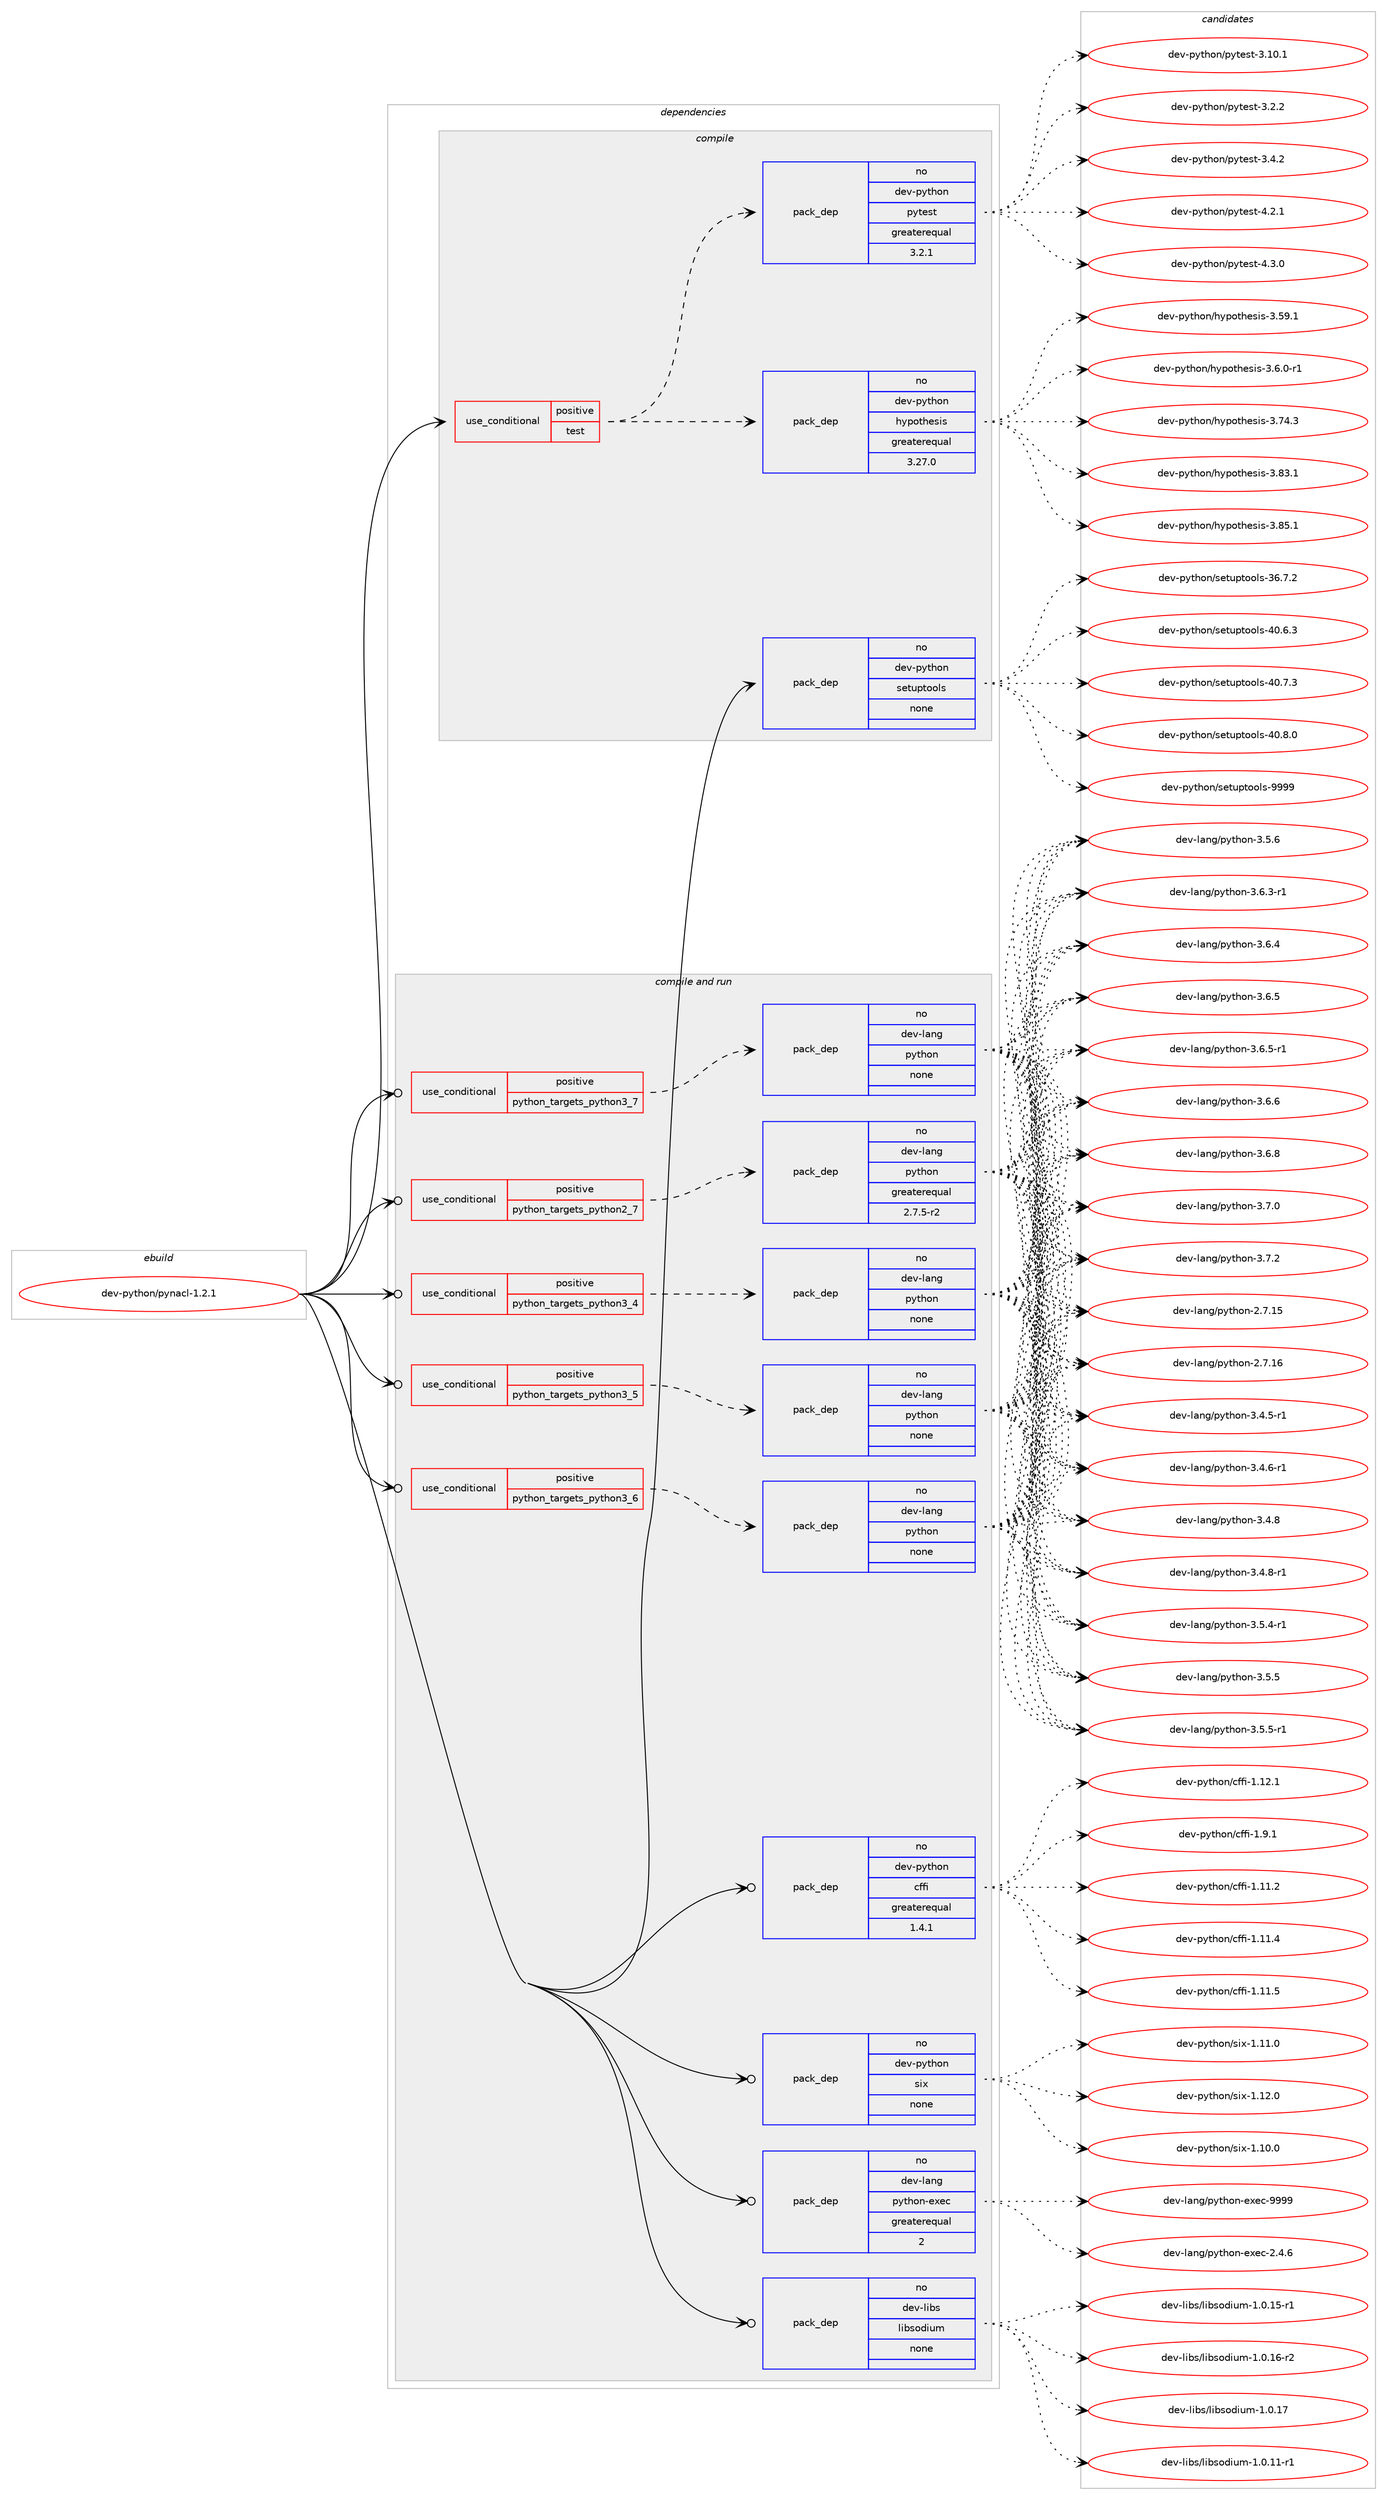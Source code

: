 digraph prolog {

# *************
# Graph options
# *************

newrank=true;
concentrate=true;
compound=true;
graph [rankdir=LR,fontname=Helvetica,fontsize=10,ranksep=1.5];#, ranksep=2.5, nodesep=0.2];
edge  [arrowhead=vee];
node  [fontname=Helvetica,fontsize=10];

# **********
# The ebuild
# **********

subgraph cluster_leftcol {
color=gray;
rank=same;
label=<<i>ebuild</i>>;
id [label="dev-python/pynacl-1.2.1", color=red, width=4, href="../dev-python/pynacl-1.2.1.svg"];
}

# ****************
# The dependencies
# ****************

subgraph cluster_midcol {
color=gray;
label=<<i>dependencies</i>>;
subgraph cluster_compile {
fillcolor="#eeeeee";
style=filled;
label=<<i>compile</i>>;
subgraph cond381289 {
dependency1430710 [label=<<TABLE BORDER="0" CELLBORDER="1" CELLSPACING="0" CELLPADDING="4"><TR><TD ROWSPAN="3" CELLPADDING="10">use_conditional</TD></TR><TR><TD>positive</TD></TR><TR><TD>test</TD></TR></TABLE>>, shape=none, color=red];
subgraph pack1026099 {
dependency1430711 [label=<<TABLE BORDER="0" CELLBORDER="1" CELLSPACING="0" CELLPADDING="4" WIDTH="220"><TR><TD ROWSPAN="6" CELLPADDING="30">pack_dep</TD></TR><TR><TD WIDTH="110">no</TD></TR><TR><TD>dev-python</TD></TR><TR><TD>hypothesis</TD></TR><TR><TD>greaterequal</TD></TR><TR><TD>3.27.0</TD></TR></TABLE>>, shape=none, color=blue];
}
dependency1430710:e -> dependency1430711:w [weight=20,style="dashed",arrowhead="vee"];
subgraph pack1026100 {
dependency1430712 [label=<<TABLE BORDER="0" CELLBORDER="1" CELLSPACING="0" CELLPADDING="4" WIDTH="220"><TR><TD ROWSPAN="6" CELLPADDING="30">pack_dep</TD></TR><TR><TD WIDTH="110">no</TD></TR><TR><TD>dev-python</TD></TR><TR><TD>pytest</TD></TR><TR><TD>greaterequal</TD></TR><TR><TD>3.2.1</TD></TR></TABLE>>, shape=none, color=blue];
}
dependency1430710:e -> dependency1430712:w [weight=20,style="dashed",arrowhead="vee"];
}
id:e -> dependency1430710:w [weight=20,style="solid",arrowhead="vee"];
subgraph pack1026101 {
dependency1430713 [label=<<TABLE BORDER="0" CELLBORDER="1" CELLSPACING="0" CELLPADDING="4" WIDTH="220"><TR><TD ROWSPAN="6" CELLPADDING="30">pack_dep</TD></TR><TR><TD WIDTH="110">no</TD></TR><TR><TD>dev-python</TD></TR><TR><TD>setuptools</TD></TR><TR><TD>none</TD></TR><TR><TD></TD></TR></TABLE>>, shape=none, color=blue];
}
id:e -> dependency1430713:w [weight=20,style="solid",arrowhead="vee"];
}
subgraph cluster_compileandrun {
fillcolor="#eeeeee";
style=filled;
label=<<i>compile and run</i>>;
subgraph cond381290 {
dependency1430714 [label=<<TABLE BORDER="0" CELLBORDER="1" CELLSPACING="0" CELLPADDING="4"><TR><TD ROWSPAN="3" CELLPADDING="10">use_conditional</TD></TR><TR><TD>positive</TD></TR><TR><TD>python_targets_python2_7</TD></TR></TABLE>>, shape=none, color=red];
subgraph pack1026102 {
dependency1430715 [label=<<TABLE BORDER="0" CELLBORDER="1" CELLSPACING="0" CELLPADDING="4" WIDTH="220"><TR><TD ROWSPAN="6" CELLPADDING="30">pack_dep</TD></TR><TR><TD WIDTH="110">no</TD></TR><TR><TD>dev-lang</TD></TR><TR><TD>python</TD></TR><TR><TD>greaterequal</TD></TR><TR><TD>2.7.5-r2</TD></TR></TABLE>>, shape=none, color=blue];
}
dependency1430714:e -> dependency1430715:w [weight=20,style="dashed",arrowhead="vee"];
}
id:e -> dependency1430714:w [weight=20,style="solid",arrowhead="odotvee"];
subgraph cond381291 {
dependency1430716 [label=<<TABLE BORDER="0" CELLBORDER="1" CELLSPACING="0" CELLPADDING="4"><TR><TD ROWSPAN="3" CELLPADDING="10">use_conditional</TD></TR><TR><TD>positive</TD></TR><TR><TD>python_targets_python3_4</TD></TR></TABLE>>, shape=none, color=red];
subgraph pack1026103 {
dependency1430717 [label=<<TABLE BORDER="0" CELLBORDER="1" CELLSPACING="0" CELLPADDING="4" WIDTH="220"><TR><TD ROWSPAN="6" CELLPADDING="30">pack_dep</TD></TR><TR><TD WIDTH="110">no</TD></TR><TR><TD>dev-lang</TD></TR><TR><TD>python</TD></TR><TR><TD>none</TD></TR><TR><TD></TD></TR></TABLE>>, shape=none, color=blue];
}
dependency1430716:e -> dependency1430717:w [weight=20,style="dashed",arrowhead="vee"];
}
id:e -> dependency1430716:w [weight=20,style="solid",arrowhead="odotvee"];
subgraph cond381292 {
dependency1430718 [label=<<TABLE BORDER="0" CELLBORDER="1" CELLSPACING="0" CELLPADDING="4"><TR><TD ROWSPAN="3" CELLPADDING="10">use_conditional</TD></TR><TR><TD>positive</TD></TR><TR><TD>python_targets_python3_5</TD></TR></TABLE>>, shape=none, color=red];
subgraph pack1026104 {
dependency1430719 [label=<<TABLE BORDER="0" CELLBORDER="1" CELLSPACING="0" CELLPADDING="4" WIDTH="220"><TR><TD ROWSPAN="6" CELLPADDING="30">pack_dep</TD></TR><TR><TD WIDTH="110">no</TD></TR><TR><TD>dev-lang</TD></TR><TR><TD>python</TD></TR><TR><TD>none</TD></TR><TR><TD></TD></TR></TABLE>>, shape=none, color=blue];
}
dependency1430718:e -> dependency1430719:w [weight=20,style="dashed",arrowhead="vee"];
}
id:e -> dependency1430718:w [weight=20,style="solid",arrowhead="odotvee"];
subgraph cond381293 {
dependency1430720 [label=<<TABLE BORDER="0" CELLBORDER="1" CELLSPACING="0" CELLPADDING="4"><TR><TD ROWSPAN="3" CELLPADDING="10">use_conditional</TD></TR><TR><TD>positive</TD></TR><TR><TD>python_targets_python3_6</TD></TR></TABLE>>, shape=none, color=red];
subgraph pack1026105 {
dependency1430721 [label=<<TABLE BORDER="0" CELLBORDER="1" CELLSPACING="0" CELLPADDING="4" WIDTH="220"><TR><TD ROWSPAN="6" CELLPADDING="30">pack_dep</TD></TR><TR><TD WIDTH="110">no</TD></TR><TR><TD>dev-lang</TD></TR><TR><TD>python</TD></TR><TR><TD>none</TD></TR><TR><TD></TD></TR></TABLE>>, shape=none, color=blue];
}
dependency1430720:e -> dependency1430721:w [weight=20,style="dashed",arrowhead="vee"];
}
id:e -> dependency1430720:w [weight=20,style="solid",arrowhead="odotvee"];
subgraph cond381294 {
dependency1430722 [label=<<TABLE BORDER="0" CELLBORDER="1" CELLSPACING="0" CELLPADDING="4"><TR><TD ROWSPAN="3" CELLPADDING="10">use_conditional</TD></TR><TR><TD>positive</TD></TR><TR><TD>python_targets_python3_7</TD></TR></TABLE>>, shape=none, color=red];
subgraph pack1026106 {
dependency1430723 [label=<<TABLE BORDER="0" CELLBORDER="1" CELLSPACING="0" CELLPADDING="4" WIDTH="220"><TR><TD ROWSPAN="6" CELLPADDING="30">pack_dep</TD></TR><TR><TD WIDTH="110">no</TD></TR><TR><TD>dev-lang</TD></TR><TR><TD>python</TD></TR><TR><TD>none</TD></TR><TR><TD></TD></TR></TABLE>>, shape=none, color=blue];
}
dependency1430722:e -> dependency1430723:w [weight=20,style="dashed",arrowhead="vee"];
}
id:e -> dependency1430722:w [weight=20,style="solid",arrowhead="odotvee"];
subgraph pack1026107 {
dependency1430724 [label=<<TABLE BORDER="0" CELLBORDER="1" CELLSPACING="0" CELLPADDING="4" WIDTH="220"><TR><TD ROWSPAN="6" CELLPADDING="30">pack_dep</TD></TR><TR><TD WIDTH="110">no</TD></TR><TR><TD>dev-lang</TD></TR><TR><TD>python-exec</TD></TR><TR><TD>greaterequal</TD></TR><TR><TD>2</TD></TR></TABLE>>, shape=none, color=blue];
}
id:e -> dependency1430724:w [weight=20,style="solid",arrowhead="odotvee"];
subgraph pack1026108 {
dependency1430725 [label=<<TABLE BORDER="0" CELLBORDER="1" CELLSPACING="0" CELLPADDING="4" WIDTH="220"><TR><TD ROWSPAN="6" CELLPADDING="30">pack_dep</TD></TR><TR><TD WIDTH="110">no</TD></TR><TR><TD>dev-libs</TD></TR><TR><TD>libsodium</TD></TR><TR><TD>none</TD></TR><TR><TD></TD></TR></TABLE>>, shape=none, color=blue];
}
id:e -> dependency1430725:w [weight=20,style="solid",arrowhead="odotvee"];
subgraph pack1026109 {
dependency1430726 [label=<<TABLE BORDER="0" CELLBORDER="1" CELLSPACING="0" CELLPADDING="4" WIDTH="220"><TR><TD ROWSPAN="6" CELLPADDING="30">pack_dep</TD></TR><TR><TD WIDTH="110">no</TD></TR><TR><TD>dev-python</TD></TR><TR><TD>cffi</TD></TR><TR><TD>greaterequal</TD></TR><TR><TD>1.4.1</TD></TR></TABLE>>, shape=none, color=blue];
}
id:e -> dependency1430726:w [weight=20,style="solid",arrowhead="odotvee"];
subgraph pack1026110 {
dependency1430727 [label=<<TABLE BORDER="0" CELLBORDER="1" CELLSPACING="0" CELLPADDING="4" WIDTH="220"><TR><TD ROWSPAN="6" CELLPADDING="30">pack_dep</TD></TR><TR><TD WIDTH="110">no</TD></TR><TR><TD>dev-python</TD></TR><TR><TD>six</TD></TR><TR><TD>none</TD></TR><TR><TD></TD></TR></TABLE>>, shape=none, color=blue];
}
id:e -> dependency1430727:w [weight=20,style="solid",arrowhead="odotvee"];
}
subgraph cluster_run {
fillcolor="#eeeeee";
style=filled;
label=<<i>run</i>>;
}
}

# **************
# The candidates
# **************

subgraph cluster_choices {
rank=same;
color=gray;
label=<<i>candidates</i>>;

subgraph choice1026099 {
color=black;
nodesep=1;
choice100101118451121211161041111104710412111211111610410111510511545514653574649 [label="dev-python/hypothesis-3.59.1", color=red, width=4,href="../dev-python/hypothesis-3.59.1.svg"];
choice10010111845112121116104111110471041211121111161041011151051154551465446484511449 [label="dev-python/hypothesis-3.6.0-r1", color=red, width=4,href="../dev-python/hypothesis-3.6.0-r1.svg"];
choice100101118451121211161041111104710412111211111610410111510511545514655524651 [label="dev-python/hypothesis-3.74.3", color=red, width=4,href="../dev-python/hypothesis-3.74.3.svg"];
choice100101118451121211161041111104710412111211111610410111510511545514656514649 [label="dev-python/hypothesis-3.83.1", color=red, width=4,href="../dev-python/hypothesis-3.83.1.svg"];
choice100101118451121211161041111104710412111211111610410111510511545514656534649 [label="dev-python/hypothesis-3.85.1", color=red, width=4,href="../dev-python/hypothesis-3.85.1.svg"];
dependency1430711:e -> choice100101118451121211161041111104710412111211111610410111510511545514653574649:w [style=dotted,weight="100"];
dependency1430711:e -> choice10010111845112121116104111110471041211121111161041011151051154551465446484511449:w [style=dotted,weight="100"];
dependency1430711:e -> choice100101118451121211161041111104710412111211111610410111510511545514655524651:w [style=dotted,weight="100"];
dependency1430711:e -> choice100101118451121211161041111104710412111211111610410111510511545514656514649:w [style=dotted,weight="100"];
dependency1430711:e -> choice100101118451121211161041111104710412111211111610410111510511545514656534649:w [style=dotted,weight="100"];
}
subgraph choice1026100 {
color=black;
nodesep=1;
choice100101118451121211161041111104711212111610111511645514649484649 [label="dev-python/pytest-3.10.1", color=red, width=4,href="../dev-python/pytest-3.10.1.svg"];
choice1001011184511212111610411111047112121116101115116455146504650 [label="dev-python/pytest-3.2.2", color=red, width=4,href="../dev-python/pytest-3.2.2.svg"];
choice1001011184511212111610411111047112121116101115116455146524650 [label="dev-python/pytest-3.4.2", color=red, width=4,href="../dev-python/pytest-3.4.2.svg"];
choice1001011184511212111610411111047112121116101115116455246504649 [label="dev-python/pytest-4.2.1", color=red, width=4,href="../dev-python/pytest-4.2.1.svg"];
choice1001011184511212111610411111047112121116101115116455246514648 [label="dev-python/pytest-4.3.0", color=red, width=4,href="../dev-python/pytest-4.3.0.svg"];
dependency1430712:e -> choice100101118451121211161041111104711212111610111511645514649484649:w [style=dotted,weight="100"];
dependency1430712:e -> choice1001011184511212111610411111047112121116101115116455146504650:w [style=dotted,weight="100"];
dependency1430712:e -> choice1001011184511212111610411111047112121116101115116455146524650:w [style=dotted,weight="100"];
dependency1430712:e -> choice1001011184511212111610411111047112121116101115116455246504649:w [style=dotted,weight="100"];
dependency1430712:e -> choice1001011184511212111610411111047112121116101115116455246514648:w [style=dotted,weight="100"];
}
subgraph choice1026101 {
color=black;
nodesep=1;
choice100101118451121211161041111104711510111611711211611111110811545515446554650 [label="dev-python/setuptools-36.7.2", color=red, width=4,href="../dev-python/setuptools-36.7.2.svg"];
choice100101118451121211161041111104711510111611711211611111110811545524846544651 [label="dev-python/setuptools-40.6.3", color=red, width=4,href="../dev-python/setuptools-40.6.3.svg"];
choice100101118451121211161041111104711510111611711211611111110811545524846554651 [label="dev-python/setuptools-40.7.3", color=red, width=4,href="../dev-python/setuptools-40.7.3.svg"];
choice100101118451121211161041111104711510111611711211611111110811545524846564648 [label="dev-python/setuptools-40.8.0", color=red, width=4,href="../dev-python/setuptools-40.8.0.svg"];
choice10010111845112121116104111110471151011161171121161111111081154557575757 [label="dev-python/setuptools-9999", color=red, width=4,href="../dev-python/setuptools-9999.svg"];
dependency1430713:e -> choice100101118451121211161041111104711510111611711211611111110811545515446554650:w [style=dotted,weight="100"];
dependency1430713:e -> choice100101118451121211161041111104711510111611711211611111110811545524846544651:w [style=dotted,weight="100"];
dependency1430713:e -> choice100101118451121211161041111104711510111611711211611111110811545524846554651:w [style=dotted,weight="100"];
dependency1430713:e -> choice100101118451121211161041111104711510111611711211611111110811545524846564648:w [style=dotted,weight="100"];
dependency1430713:e -> choice10010111845112121116104111110471151011161171121161111111081154557575757:w [style=dotted,weight="100"];
}
subgraph choice1026102 {
color=black;
nodesep=1;
choice10010111845108971101034711212111610411111045504655464953 [label="dev-lang/python-2.7.15", color=red, width=4,href="../dev-lang/python-2.7.15.svg"];
choice10010111845108971101034711212111610411111045504655464954 [label="dev-lang/python-2.7.16", color=red, width=4,href="../dev-lang/python-2.7.16.svg"];
choice1001011184510897110103471121211161041111104551465246534511449 [label="dev-lang/python-3.4.5-r1", color=red, width=4,href="../dev-lang/python-3.4.5-r1.svg"];
choice1001011184510897110103471121211161041111104551465246544511449 [label="dev-lang/python-3.4.6-r1", color=red, width=4,href="../dev-lang/python-3.4.6-r1.svg"];
choice100101118451089711010347112121116104111110455146524656 [label="dev-lang/python-3.4.8", color=red, width=4,href="../dev-lang/python-3.4.8.svg"];
choice1001011184510897110103471121211161041111104551465246564511449 [label="dev-lang/python-3.4.8-r1", color=red, width=4,href="../dev-lang/python-3.4.8-r1.svg"];
choice1001011184510897110103471121211161041111104551465346524511449 [label="dev-lang/python-3.5.4-r1", color=red, width=4,href="../dev-lang/python-3.5.4-r1.svg"];
choice100101118451089711010347112121116104111110455146534653 [label="dev-lang/python-3.5.5", color=red, width=4,href="../dev-lang/python-3.5.5.svg"];
choice1001011184510897110103471121211161041111104551465346534511449 [label="dev-lang/python-3.5.5-r1", color=red, width=4,href="../dev-lang/python-3.5.5-r1.svg"];
choice100101118451089711010347112121116104111110455146534654 [label="dev-lang/python-3.5.6", color=red, width=4,href="../dev-lang/python-3.5.6.svg"];
choice1001011184510897110103471121211161041111104551465446514511449 [label="dev-lang/python-3.6.3-r1", color=red, width=4,href="../dev-lang/python-3.6.3-r1.svg"];
choice100101118451089711010347112121116104111110455146544652 [label="dev-lang/python-3.6.4", color=red, width=4,href="../dev-lang/python-3.6.4.svg"];
choice100101118451089711010347112121116104111110455146544653 [label="dev-lang/python-3.6.5", color=red, width=4,href="../dev-lang/python-3.6.5.svg"];
choice1001011184510897110103471121211161041111104551465446534511449 [label="dev-lang/python-3.6.5-r1", color=red, width=4,href="../dev-lang/python-3.6.5-r1.svg"];
choice100101118451089711010347112121116104111110455146544654 [label="dev-lang/python-3.6.6", color=red, width=4,href="../dev-lang/python-3.6.6.svg"];
choice100101118451089711010347112121116104111110455146544656 [label="dev-lang/python-3.6.8", color=red, width=4,href="../dev-lang/python-3.6.8.svg"];
choice100101118451089711010347112121116104111110455146554648 [label="dev-lang/python-3.7.0", color=red, width=4,href="../dev-lang/python-3.7.0.svg"];
choice100101118451089711010347112121116104111110455146554650 [label="dev-lang/python-3.7.2", color=red, width=4,href="../dev-lang/python-3.7.2.svg"];
dependency1430715:e -> choice10010111845108971101034711212111610411111045504655464953:w [style=dotted,weight="100"];
dependency1430715:e -> choice10010111845108971101034711212111610411111045504655464954:w [style=dotted,weight="100"];
dependency1430715:e -> choice1001011184510897110103471121211161041111104551465246534511449:w [style=dotted,weight="100"];
dependency1430715:e -> choice1001011184510897110103471121211161041111104551465246544511449:w [style=dotted,weight="100"];
dependency1430715:e -> choice100101118451089711010347112121116104111110455146524656:w [style=dotted,weight="100"];
dependency1430715:e -> choice1001011184510897110103471121211161041111104551465246564511449:w [style=dotted,weight="100"];
dependency1430715:e -> choice1001011184510897110103471121211161041111104551465346524511449:w [style=dotted,weight="100"];
dependency1430715:e -> choice100101118451089711010347112121116104111110455146534653:w [style=dotted,weight="100"];
dependency1430715:e -> choice1001011184510897110103471121211161041111104551465346534511449:w [style=dotted,weight="100"];
dependency1430715:e -> choice100101118451089711010347112121116104111110455146534654:w [style=dotted,weight="100"];
dependency1430715:e -> choice1001011184510897110103471121211161041111104551465446514511449:w [style=dotted,weight="100"];
dependency1430715:e -> choice100101118451089711010347112121116104111110455146544652:w [style=dotted,weight="100"];
dependency1430715:e -> choice100101118451089711010347112121116104111110455146544653:w [style=dotted,weight="100"];
dependency1430715:e -> choice1001011184510897110103471121211161041111104551465446534511449:w [style=dotted,weight="100"];
dependency1430715:e -> choice100101118451089711010347112121116104111110455146544654:w [style=dotted,weight="100"];
dependency1430715:e -> choice100101118451089711010347112121116104111110455146544656:w [style=dotted,weight="100"];
dependency1430715:e -> choice100101118451089711010347112121116104111110455146554648:w [style=dotted,weight="100"];
dependency1430715:e -> choice100101118451089711010347112121116104111110455146554650:w [style=dotted,weight="100"];
}
subgraph choice1026103 {
color=black;
nodesep=1;
choice10010111845108971101034711212111610411111045504655464953 [label="dev-lang/python-2.7.15", color=red, width=4,href="../dev-lang/python-2.7.15.svg"];
choice10010111845108971101034711212111610411111045504655464954 [label="dev-lang/python-2.7.16", color=red, width=4,href="../dev-lang/python-2.7.16.svg"];
choice1001011184510897110103471121211161041111104551465246534511449 [label="dev-lang/python-3.4.5-r1", color=red, width=4,href="../dev-lang/python-3.4.5-r1.svg"];
choice1001011184510897110103471121211161041111104551465246544511449 [label="dev-lang/python-3.4.6-r1", color=red, width=4,href="../dev-lang/python-3.4.6-r1.svg"];
choice100101118451089711010347112121116104111110455146524656 [label="dev-lang/python-3.4.8", color=red, width=4,href="../dev-lang/python-3.4.8.svg"];
choice1001011184510897110103471121211161041111104551465246564511449 [label="dev-lang/python-3.4.8-r1", color=red, width=4,href="../dev-lang/python-3.4.8-r1.svg"];
choice1001011184510897110103471121211161041111104551465346524511449 [label="dev-lang/python-3.5.4-r1", color=red, width=4,href="../dev-lang/python-3.5.4-r1.svg"];
choice100101118451089711010347112121116104111110455146534653 [label="dev-lang/python-3.5.5", color=red, width=4,href="../dev-lang/python-3.5.5.svg"];
choice1001011184510897110103471121211161041111104551465346534511449 [label="dev-lang/python-3.5.5-r1", color=red, width=4,href="../dev-lang/python-3.5.5-r1.svg"];
choice100101118451089711010347112121116104111110455146534654 [label="dev-lang/python-3.5.6", color=red, width=4,href="../dev-lang/python-3.5.6.svg"];
choice1001011184510897110103471121211161041111104551465446514511449 [label="dev-lang/python-3.6.3-r1", color=red, width=4,href="../dev-lang/python-3.6.3-r1.svg"];
choice100101118451089711010347112121116104111110455146544652 [label="dev-lang/python-3.6.4", color=red, width=4,href="../dev-lang/python-3.6.4.svg"];
choice100101118451089711010347112121116104111110455146544653 [label="dev-lang/python-3.6.5", color=red, width=4,href="../dev-lang/python-3.6.5.svg"];
choice1001011184510897110103471121211161041111104551465446534511449 [label="dev-lang/python-3.6.5-r1", color=red, width=4,href="../dev-lang/python-3.6.5-r1.svg"];
choice100101118451089711010347112121116104111110455146544654 [label="dev-lang/python-3.6.6", color=red, width=4,href="../dev-lang/python-3.6.6.svg"];
choice100101118451089711010347112121116104111110455146544656 [label="dev-lang/python-3.6.8", color=red, width=4,href="../dev-lang/python-3.6.8.svg"];
choice100101118451089711010347112121116104111110455146554648 [label="dev-lang/python-3.7.0", color=red, width=4,href="../dev-lang/python-3.7.0.svg"];
choice100101118451089711010347112121116104111110455146554650 [label="dev-lang/python-3.7.2", color=red, width=4,href="../dev-lang/python-3.7.2.svg"];
dependency1430717:e -> choice10010111845108971101034711212111610411111045504655464953:w [style=dotted,weight="100"];
dependency1430717:e -> choice10010111845108971101034711212111610411111045504655464954:w [style=dotted,weight="100"];
dependency1430717:e -> choice1001011184510897110103471121211161041111104551465246534511449:w [style=dotted,weight="100"];
dependency1430717:e -> choice1001011184510897110103471121211161041111104551465246544511449:w [style=dotted,weight="100"];
dependency1430717:e -> choice100101118451089711010347112121116104111110455146524656:w [style=dotted,weight="100"];
dependency1430717:e -> choice1001011184510897110103471121211161041111104551465246564511449:w [style=dotted,weight="100"];
dependency1430717:e -> choice1001011184510897110103471121211161041111104551465346524511449:w [style=dotted,weight="100"];
dependency1430717:e -> choice100101118451089711010347112121116104111110455146534653:w [style=dotted,weight="100"];
dependency1430717:e -> choice1001011184510897110103471121211161041111104551465346534511449:w [style=dotted,weight="100"];
dependency1430717:e -> choice100101118451089711010347112121116104111110455146534654:w [style=dotted,weight="100"];
dependency1430717:e -> choice1001011184510897110103471121211161041111104551465446514511449:w [style=dotted,weight="100"];
dependency1430717:e -> choice100101118451089711010347112121116104111110455146544652:w [style=dotted,weight="100"];
dependency1430717:e -> choice100101118451089711010347112121116104111110455146544653:w [style=dotted,weight="100"];
dependency1430717:e -> choice1001011184510897110103471121211161041111104551465446534511449:w [style=dotted,weight="100"];
dependency1430717:e -> choice100101118451089711010347112121116104111110455146544654:w [style=dotted,weight="100"];
dependency1430717:e -> choice100101118451089711010347112121116104111110455146544656:w [style=dotted,weight="100"];
dependency1430717:e -> choice100101118451089711010347112121116104111110455146554648:w [style=dotted,weight="100"];
dependency1430717:e -> choice100101118451089711010347112121116104111110455146554650:w [style=dotted,weight="100"];
}
subgraph choice1026104 {
color=black;
nodesep=1;
choice10010111845108971101034711212111610411111045504655464953 [label="dev-lang/python-2.7.15", color=red, width=4,href="../dev-lang/python-2.7.15.svg"];
choice10010111845108971101034711212111610411111045504655464954 [label="dev-lang/python-2.7.16", color=red, width=4,href="../dev-lang/python-2.7.16.svg"];
choice1001011184510897110103471121211161041111104551465246534511449 [label="dev-lang/python-3.4.5-r1", color=red, width=4,href="../dev-lang/python-3.4.5-r1.svg"];
choice1001011184510897110103471121211161041111104551465246544511449 [label="dev-lang/python-3.4.6-r1", color=red, width=4,href="../dev-lang/python-3.4.6-r1.svg"];
choice100101118451089711010347112121116104111110455146524656 [label="dev-lang/python-3.4.8", color=red, width=4,href="../dev-lang/python-3.4.8.svg"];
choice1001011184510897110103471121211161041111104551465246564511449 [label="dev-lang/python-3.4.8-r1", color=red, width=4,href="../dev-lang/python-3.4.8-r1.svg"];
choice1001011184510897110103471121211161041111104551465346524511449 [label="dev-lang/python-3.5.4-r1", color=red, width=4,href="../dev-lang/python-3.5.4-r1.svg"];
choice100101118451089711010347112121116104111110455146534653 [label="dev-lang/python-3.5.5", color=red, width=4,href="../dev-lang/python-3.5.5.svg"];
choice1001011184510897110103471121211161041111104551465346534511449 [label="dev-lang/python-3.5.5-r1", color=red, width=4,href="../dev-lang/python-3.5.5-r1.svg"];
choice100101118451089711010347112121116104111110455146534654 [label="dev-lang/python-3.5.6", color=red, width=4,href="../dev-lang/python-3.5.6.svg"];
choice1001011184510897110103471121211161041111104551465446514511449 [label="dev-lang/python-3.6.3-r1", color=red, width=4,href="../dev-lang/python-3.6.3-r1.svg"];
choice100101118451089711010347112121116104111110455146544652 [label="dev-lang/python-3.6.4", color=red, width=4,href="../dev-lang/python-3.6.4.svg"];
choice100101118451089711010347112121116104111110455146544653 [label="dev-lang/python-3.6.5", color=red, width=4,href="../dev-lang/python-3.6.5.svg"];
choice1001011184510897110103471121211161041111104551465446534511449 [label="dev-lang/python-3.6.5-r1", color=red, width=4,href="../dev-lang/python-3.6.5-r1.svg"];
choice100101118451089711010347112121116104111110455146544654 [label="dev-lang/python-3.6.6", color=red, width=4,href="../dev-lang/python-3.6.6.svg"];
choice100101118451089711010347112121116104111110455146544656 [label="dev-lang/python-3.6.8", color=red, width=4,href="../dev-lang/python-3.6.8.svg"];
choice100101118451089711010347112121116104111110455146554648 [label="dev-lang/python-3.7.0", color=red, width=4,href="../dev-lang/python-3.7.0.svg"];
choice100101118451089711010347112121116104111110455146554650 [label="dev-lang/python-3.7.2", color=red, width=4,href="../dev-lang/python-3.7.2.svg"];
dependency1430719:e -> choice10010111845108971101034711212111610411111045504655464953:w [style=dotted,weight="100"];
dependency1430719:e -> choice10010111845108971101034711212111610411111045504655464954:w [style=dotted,weight="100"];
dependency1430719:e -> choice1001011184510897110103471121211161041111104551465246534511449:w [style=dotted,weight="100"];
dependency1430719:e -> choice1001011184510897110103471121211161041111104551465246544511449:w [style=dotted,weight="100"];
dependency1430719:e -> choice100101118451089711010347112121116104111110455146524656:w [style=dotted,weight="100"];
dependency1430719:e -> choice1001011184510897110103471121211161041111104551465246564511449:w [style=dotted,weight="100"];
dependency1430719:e -> choice1001011184510897110103471121211161041111104551465346524511449:w [style=dotted,weight="100"];
dependency1430719:e -> choice100101118451089711010347112121116104111110455146534653:w [style=dotted,weight="100"];
dependency1430719:e -> choice1001011184510897110103471121211161041111104551465346534511449:w [style=dotted,weight="100"];
dependency1430719:e -> choice100101118451089711010347112121116104111110455146534654:w [style=dotted,weight="100"];
dependency1430719:e -> choice1001011184510897110103471121211161041111104551465446514511449:w [style=dotted,weight="100"];
dependency1430719:e -> choice100101118451089711010347112121116104111110455146544652:w [style=dotted,weight="100"];
dependency1430719:e -> choice100101118451089711010347112121116104111110455146544653:w [style=dotted,weight="100"];
dependency1430719:e -> choice1001011184510897110103471121211161041111104551465446534511449:w [style=dotted,weight="100"];
dependency1430719:e -> choice100101118451089711010347112121116104111110455146544654:w [style=dotted,weight="100"];
dependency1430719:e -> choice100101118451089711010347112121116104111110455146544656:w [style=dotted,weight="100"];
dependency1430719:e -> choice100101118451089711010347112121116104111110455146554648:w [style=dotted,weight="100"];
dependency1430719:e -> choice100101118451089711010347112121116104111110455146554650:w [style=dotted,weight="100"];
}
subgraph choice1026105 {
color=black;
nodesep=1;
choice10010111845108971101034711212111610411111045504655464953 [label="dev-lang/python-2.7.15", color=red, width=4,href="../dev-lang/python-2.7.15.svg"];
choice10010111845108971101034711212111610411111045504655464954 [label="dev-lang/python-2.7.16", color=red, width=4,href="../dev-lang/python-2.7.16.svg"];
choice1001011184510897110103471121211161041111104551465246534511449 [label="dev-lang/python-3.4.5-r1", color=red, width=4,href="../dev-lang/python-3.4.5-r1.svg"];
choice1001011184510897110103471121211161041111104551465246544511449 [label="dev-lang/python-3.4.6-r1", color=red, width=4,href="../dev-lang/python-3.4.6-r1.svg"];
choice100101118451089711010347112121116104111110455146524656 [label="dev-lang/python-3.4.8", color=red, width=4,href="../dev-lang/python-3.4.8.svg"];
choice1001011184510897110103471121211161041111104551465246564511449 [label="dev-lang/python-3.4.8-r1", color=red, width=4,href="../dev-lang/python-3.4.8-r1.svg"];
choice1001011184510897110103471121211161041111104551465346524511449 [label="dev-lang/python-3.5.4-r1", color=red, width=4,href="../dev-lang/python-3.5.4-r1.svg"];
choice100101118451089711010347112121116104111110455146534653 [label="dev-lang/python-3.5.5", color=red, width=4,href="../dev-lang/python-3.5.5.svg"];
choice1001011184510897110103471121211161041111104551465346534511449 [label="dev-lang/python-3.5.5-r1", color=red, width=4,href="../dev-lang/python-3.5.5-r1.svg"];
choice100101118451089711010347112121116104111110455146534654 [label="dev-lang/python-3.5.6", color=red, width=4,href="../dev-lang/python-3.5.6.svg"];
choice1001011184510897110103471121211161041111104551465446514511449 [label="dev-lang/python-3.6.3-r1", color=red, width=4,href="../dev-lang/python-3.6.3-r1.svg"];
choice100101118451089711010347112121116104111110455146544652 [label="dev-lang/python-3.6.4", color=red, width=4,href="../dev-lang/python-3.6.4.svg"];
choice100101118451089711010347112121116104111110455146544653 [label="dev-lang/python-3.6.5", color=red, width=4,href="../dev-lang/python-3.6.5.svg"];
choice1001011184510897110103471121211161041111104551465446534511449 [label="dev-lang/python-3.6.5-r1", color=red, width=4,href="../dev-lang/python-3.6.5-r1.svg"];
choice100101118451089711010347112121116104111110455146544654 [label="dev-lang/python-3.6.6", color=red, width=4,href="../dev-lang/python-3.6.6.svg"];
choice100101118451089711010347112121116104111110455146544656 [label="dev-lang/python-3.6.8", color=red, width=4,href="../dev-lang/python-3.6.8.svg"];
choice100101118451089711010347112121116104111110455146554648 [label="dev-lang/python-3.7.0", color=red, width=4,href="../dev-lang/python-3.7.0.svg"];
choice100101118451089711010347112121116104111110455146554650 [label="dev-lang/python-3.7.2", color=red, width=4,href="../dev-lang/python-3.7.2.svg"];
dependency1430721:e -> choice10010111845108971101034711212111610411111045504655464953:w [style=dotted,weight="100"];
dependency1430721:e -> choice10010111845108971101034711212111610411111045504655464954:w [style=dotted,weight="100"];
dependency1430721:e -> choice1001011184510897110103471121211161041111104551465246534511449:w [style=dotted,weight="100"];
dependency1430721:e -> choice1001011184510897110103471121211161041111104551465246544511449:w [style=dotted,weight="100"];
dependency1430721:e -> choice100101118451089711010347112121116104111110455146524656:w [style=dotted,weight="100"];
dependency1430721:e -> choice1001011184510897110103471121211161041111104551465246564511449:w [style=dotted,weight="100"];
dependency1430721:e -> choice1001011184510897110103471121211161041111104551465346524511449:w [style=dotted,weight="100"];
dependency1430721:e -> choice100101118451089711010347112121116104111110455146534653:w [style=dotted,weight="100"];
dependency1430721:e -> choice1001011184510897110103471121211161041111104551465346534511449:w [style=dotted,weight="100"];
dependency1430721:e -> choice100101118451089711010347112121116104111110455146534654:w [style=dotted,weight="100"];
dependency1430721:e -> choice1001011184510897110103471121211161041111104551465446514511449:w [style=dotted,weight="100"];
dependency1430721:e -> choice100101118451089711010347112121116104111110455146544652:w [style=dotted,weight="100"];
dependency1430721:e -> choice100101118451089711010347112121116104111110455146544653:w [style=dotted,weight="100"];
dependency1430721:e -> choice1001011184510897110103471121211161041111104551465446534511449:w [style=dotted,weight="100"];
dependency1430721:e -> choice100101118451089711010347112121116104111110455146544654:w [style=dotted,weight="100"];
dependency1430721:e -> choice100101118451089711010347112121116104111110455146544656:w [style=dotted,weight="100"];
dependency1430721:e -> choice100101118451089711010347112121116104111110455146554648:w [style=dotted,weight="100"];
dependency1430721:e -> choice100101118451089711010347112121116104111110455146554650:w [style=dotted,weight="100"];
}
subgraph choice1026106 {
color=black;
nodesep=1;
choice10010111845108971101034711212111610411111045504655464953 [label="dev-lang/python-2.7.15", color=red, width=4,href="../dev-lang/python-2.7.15.svg"];
choice10010111845108971101034711212111610411111045504655464954 [label="dev-lang/python-2.7.16", color=red, width=4,href="../dev-lang/python-2.7.16.svg"];
choice1001011184510897110103471121211161041111104551465246534511449 [label="dev-lang/python-3.4.5-r1", color=red, width=4,href="../dev-lang/python-3.4.5-r1.svg"];
choice1001011184510897110103471121211161041111104551465246544511449 [label="dev-lang/python-3.4.6-r1", color=red, width=4,href="../dev-lang/python-3.4.6-r1.svg"];
choice100101118451089711010347112121116104111110455146524656 [label="dev-lang/python-3.4.8", color=red, width=4,href="../dev-lang/python-3.4.8.svg"];
choice1001011184510897110103471121211161041111104551465246564511449 [label="dev-lang/python-3.4.8-r1", color=red, width=4,href="../dev-lang/python-3.4.8-r1.svg"];
choice1001011184510897110103471121211161041111104551465346524511449 [label="dev-lang/python-3.5.4-r1", color=red, width=4,href="../dev-lang/python-3.5.4-r1.svg"];
choice100101118451089711010347112121116104111110455146534653 [label="dev-lang/python-3.5.5", color=red, width=4,href="../dev-lang/python-3.5.5.svg"];
choice1001011184510897110103471121211161041111104551465346534511449 [label="dev-lang/python-3.5.5-r1", color=red, width=4,href="../dev-lang/python-3.5.5-r1.svg"];
choice100101118451089711010347112121116104111110455146534654 [label="dev-lang/python-3.5.6", color=red, width=4,href="../dev-lang/python-3.5.6.svg"];
choice1001011184510897110103471121211161041111104551465446514511449 [label="dev-lang/python-3.6.3-r1", color=red, width=4,href="../dev-lang/python-3.6.3-r1.svg"];
choice100101118451089711010347112121116104111110455146544652 [label="dev-lang/python-3.6.4", color=red, width=4,href="../dev-lang/python-3.6.4.svg"];
choice100101118451089711010347112121116104111110455146544653 [label="dev-lang/python-3.6.5", color=red, width=4,href="../dev-lang/python-3.6.5.svg"];
choice1001011184510897110103471121211161041111104551465446534511449 [label="dev-lang/python-3.6.5-r1", color=red, width=4,href="../dev-lang/python-3.6.5-r1.svg"];
choice100101118451089711010347112121116104111110455146544654 [label="dev-lang/python-3.6.6", color=red, width=4,href="../dev-lang/python-3.6.6.svg"];
choice100101118451089711010347112121116104111110455146544656 [label="dev-lang/python-3.6.8", color=red, width=4,href="../dev-lang/python-3.6.8.svg"];
choice100101118451089711010347112121116104111110455146554648 [label="dev-lang/python-3.7.0", color=red, width=4,href="../dev-lang/python-3.7.0.svg"];
choice100101118451089711010347112121116104111110455146554650 [label="dev-lang/python-3.7.2", color=red, width=4,href="../dev-lang/python-3.7.2.svg"];
dependency1430723:e -> choice10010111845108971101034711212111610411111045504655464953:w [style=dotted,weight="100"];
dependency1430723:e -> choice10010111845108971101034711212111610411111045504655464954:w [style=dotted,weight="100"];
dependency1430723:e -> choice1001011184510897110103471121211161041111104551465246534511449:w [style=dotted,weight="100"];
dependency1430723:e -> choice1001011184510897110103471121211161041111104551465246544511449:w [style=dotted,weight="100"];
dependency1430723:e -> choice100101118451089711010347112121116104111110455146524656:w [style=dotted,weight="100"];
dependency1430723:e -> choice1001011184510897110103471121211161041111104551465246564511449:w [style=dotted,weight="100"];
dependency1430723:e -> choice1001011184510897110103471121211161041111104551465346524511449:w [style=dotted,weight="100"];
dependency1430723:e -> choice100101118451089711010347112121116104111110455146534653:w [style=dotted,weight="100"];
dependency1430723:e -> choice1001011184510897110103471121211161041111104551465346534511449:w [style=dotted,weight="100"];
dependency1430723:e -> choice100101118451089711010347112121116104111110455146534654:w [style=dotted,weight="100"];
dependency1430723:e -> choice1001011184510897110103471121211161041111104551465446514511449:w [style=dotted,weight="100"];
dependency1430723:e -> choice100101118451089711010347112121116104111110455146544652:w [style=dotted,weight="100"];
dependency1430723:e -> choice100101118451089711010347112121116104111110455146544653:w [style=dotted,weight="100"];
dependency1430723:e -> choice1001011184510897110103471121211161041111104551465446534511449:w [style=dotted,weight="100"];
dependency1430723:e -> choice100101118451089711010347112121116104111110455146544654:w [style=dotted,weight="100"];
dependency1430723:e -> choice100101118451089711010347112121116104111110455146544656:w [style=dotted,weight="100"];
dependency1430723:e -> choice100101118451089711010347112121116104111110455146554648:w [style=dotted,weight="100"];
dependency1430723:e -> choice100101118451089711010347112121116104111110455146554650:w [style=dotted,weight="100"];
}
subgraph choice1026107 {
color=black;
nodesep=1;
choice1001011184510897110103471121211161041111104510112010199455046524654 [label="dev-lang/python-exec-2.4.6", color=red, width=4,href="../dev-lang/python-exec-2.4.6.svg"];
choice10010111845108971101034711212111610411111045101120101994557575757 [label="dev-lang/python-exec-9999", color=red, width=4,href="../dev-lang/python-exec-9999.svg"];
dependency1430724:e -> choice1001011184510897110103471121211161041111104510112010199455046524654:w [style=dotted,weight="100"];
dependency1430724:e -> choice10010111845108971101034711212111610411111045101120101994557575757:w [style=dotted,weight="100"];
}
subgraph choice1026108 {
color=black;
nodesep=1;
choice10010111845108105981154710810598115111100105117109454946484649494511449 [label="dev-libs/libsodium-1.0.11-r1", color=red, width=4,href="../dev-libs/libsodium-1.0.11-r1.svg"];
choice10010111845108105981154710810598115111100105117109454946484649534511449 [label="dev-libs/libsodium-1.0.15-r1", color=red, width=4,href="../dev-libs/libsodium-1.0.15-r1.svg"];
choice10010111845108105981154710810598115111100105117109454946484649544511450 [label="dev-libs/libsodium-1.0.16-r2", color=red, width=4,href="../dev-libs/libsodium-1.0.16-r2.svg"];
choice1001011184510810598115471081059811511110010511710945494648464955 [label="dev-libs/libsodium-1.0.17", color=red, width=4,href="../dev-libs/libsodium-1.0.17.svg"];
dependency1430725:e -> choice10010111845108105981154710810598115111100105117109454946484649494511449:w [style=dotted,weight="100"];
dependency1430725:e -> choice10010111845108105981154710810598115111100105117109454946484649534511449:w [style=dotted,weight="100"];
dependency1430725:e -> choice10010111845108105981154710810598115111100105117109454946484649544511450:w [style=dotted,weight="100"];
dependency1430725:e -> choice1001011184510810598115471081059811511110010511710945494648464955:w [style=dotted,weight="100"];
}
subgraph choice1026109 {
color=black;
nodesep=1;
choice10010111845112121116104111110479910210210545494649494650 [label="dev-python/cffi-1.11.2", color=red, width=4,href="../dev-python/cffi-1.11.2.svg"];
choice10010111845112121116104111110479910210210545494649494652 [label="dev-python/cffi-1.11.4", color=red, width=4,href="../dev-python/cffi-1.11.4.svg"];
choice10010111845112121116104111110479910210210545494649494653 [label="dev-python/cffi-1.11.5", color=red, width=4,href="../dev-python/cffi-1.11.5.svg"];
choice10010111845112121116104111110479910210210545494649504649 [label="dev-python/cffi-1.12.1", color=red, width=4,href="../dev-python/cffi-1.12.1.svg"];
choice100101118451121211161041111104799102102105454946574649 [label="dev-python/cffi-1.9.1", color=red, width=4,href="../dev-python/cffi-1.9.1.svg"];
dependency1430726:e -> choice10010111845112121116104111110479910210210545494649494650:w [style=dotted,weight="100"];
dependency1430726:e -> choice10010111845112121116104111110479910210210545494649494652:w [style=dotted,weight="100"];
dependency1430726:e -> choice10010111845112121116104111110479910210210545494649494653:w [style=dotted,weight="100"];
dependency1430726:e -> choice10010111845112121116104111110479910210210545494649504649:w [style=dotted,weight="100"];
dependency1430726:e -> choice100101118451121211161041111104799102102105454946574649:w [style=dotted,weight="100"];
}
subgraph choice1026110 {
color=black;
nodesep=1;
choice100101118451121211161041111104711510512045494649484648 [label="dev-python/six-1.10.0", color=red, width=4,href="../dev-python/six-1.10.0.svg"];
choice100101118451121211161041111104711510512045494649494648 [label="dev-python/six-1.11.0", color=red, width=4,href="../dev-python/six-1.11.0.svg"];
choice100101118451121211161041111104711510512045494649504648 [label="dev-python/six-1.12.0", color=red, width=4,href="../dev-python/six-1.12.0.svg"];
dependency1430727:e -> choice100101118451121211161041111104711510512045494649484648:w [style=dotted,weight="100"];
dependency1430727:e -> choice100101118451121211161041111104711510512045494649494648:w [style=dotted,weight="100"];
dependency1430727:e -> choice100101118451121211161041111104711510512045494649504648:w [style=dotted,weight="100"];
}
}

}
